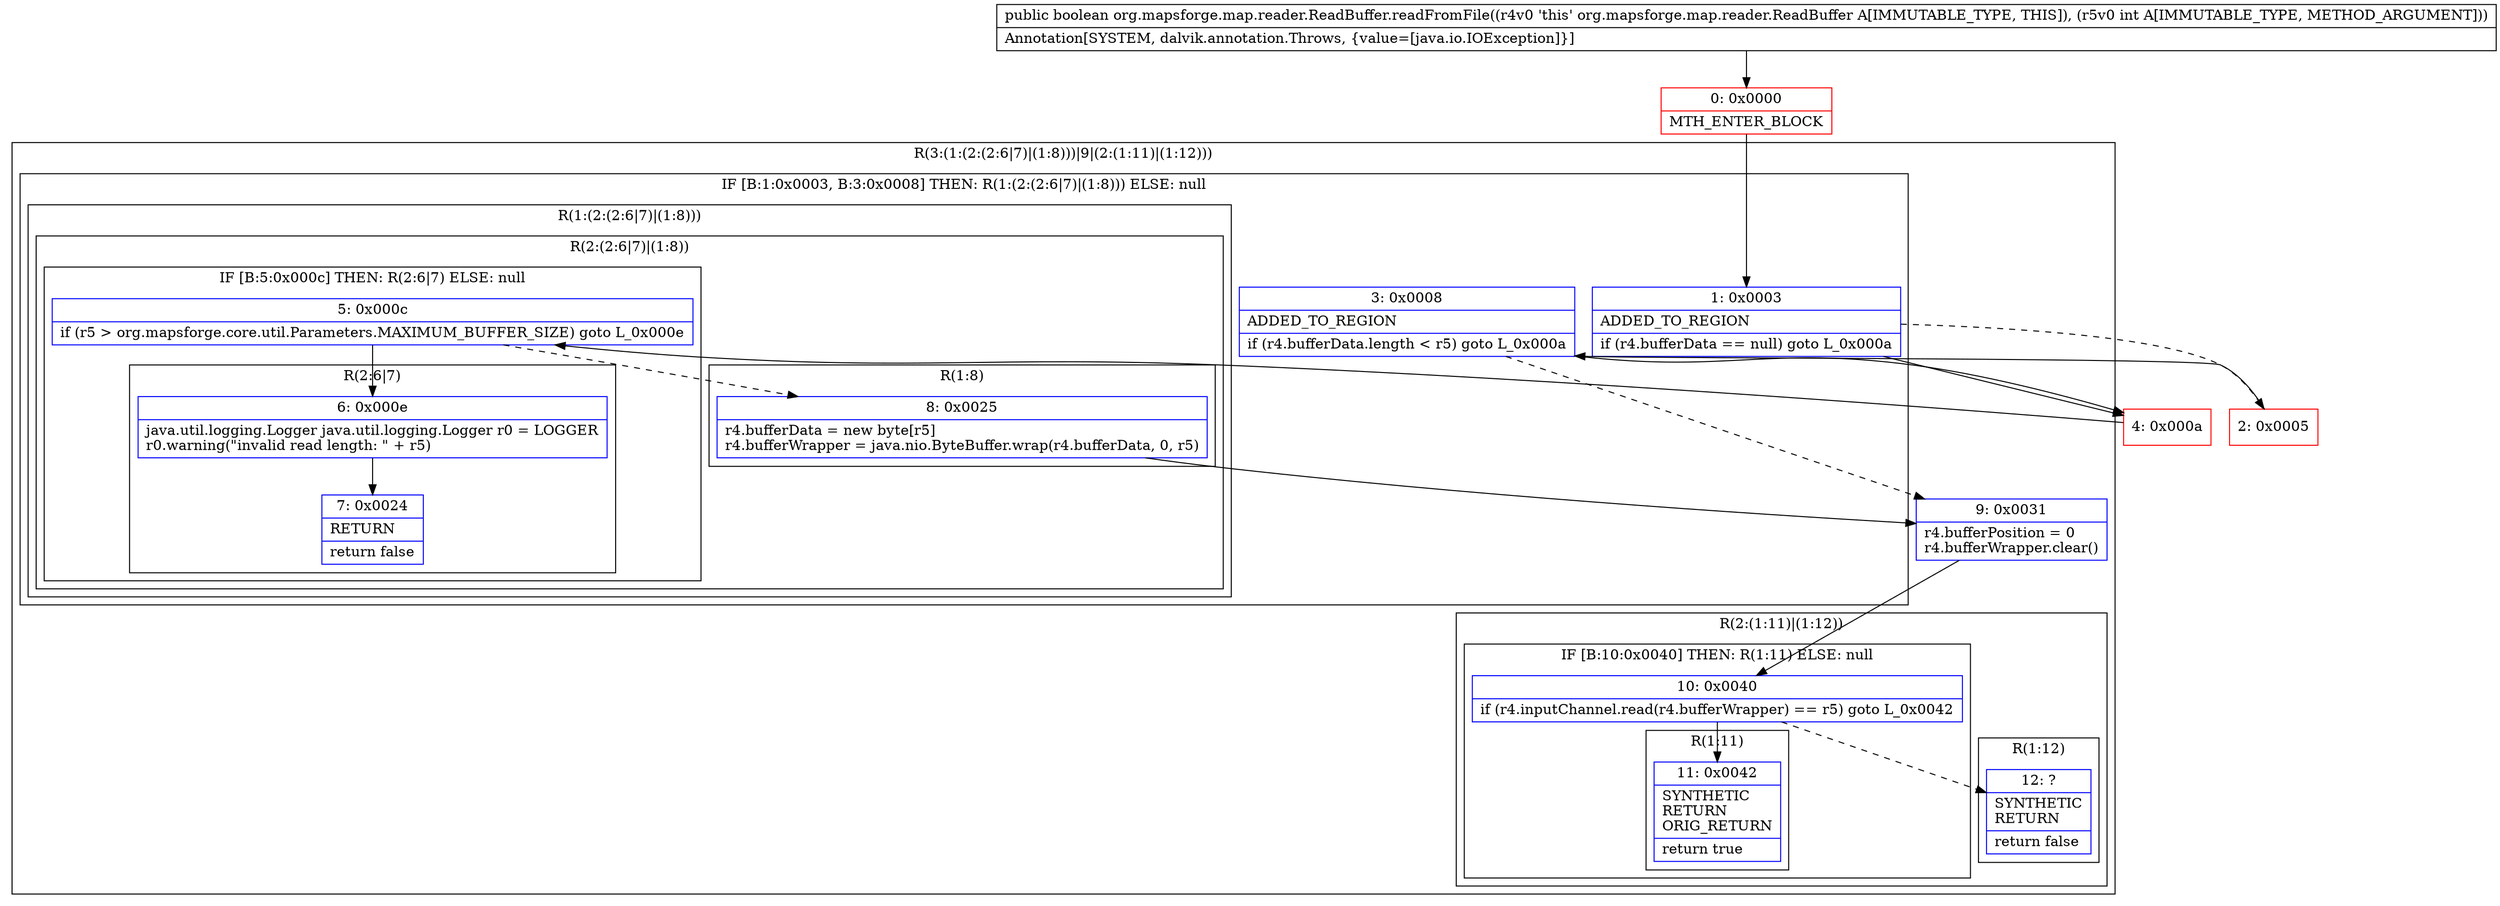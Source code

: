 digraph "CFG fororg.mapsforge.map.reader.ReadBuffer.readFromFile(I)Z" {
subgraph cluster_Region_1750205331 {
label = "R(3:(1:(2:(2:6|7)|(1:8)))|9|(2:(1:11)|(1:12)))";
node [shape=record,color=blue];
subgraph cluster_IfRegion_1484153727 {
label = "IF [B:1:0x0003, B:3:0x0008] THEN: R(1:(2:(2:6|7)|(1:8))) ELSE: null";
node [shape=record,color=blue];
Node_1 [shape=record,label="{1\:\ 0x0003|ADDED_TO_REGION\l|if (r4.bufferData == null) goto L_0x000a\l}"];
Node_3 [shape=record,label="{3\:\ 0x0008|ADDED_TO_REGION\l|if (r4.bufferData.length \< r5) goto L_0x000a\l}"];
subgraph cluster_Region_1625052167 {
label = "R(1:(2:(2:6|7)|(1:8)))";
node [shape=record,color=blue];
subgraph cluster_Region_1375497222 {
label = "R(2:(2:6|7)|(1:8))";
node [shape=record,color=blue];
subgraph cluster_IfRegion_701150001 {
label = "IF [B:5:0x000c] THEN: R(2:6|7) ELSE: null";
node [shape=record,color=blue];
Node_5 [shape=record,label="{5\:\ 0x000c|if (r5 \> org.mapsforge.core.util.Parameters.MAXIMUM_BUFFER_SIZE) goto L_0x000e\l}"];
subgraph cluster_Region_1231209895 {
label = "R(2:6|7)";
node [shape=record,color=blue];
Node_6 [shape=record,label="{6\:\ 0x000e|java.util.logging.Logger java.util.logging.Logger r0 = LOGGER\lr0.warning(\"invalid read length: \" + r5)\l}"];
Node_7 [shape=record,label="{7\:\ 0x0024|RETURN\l|return false\l}"];
}
}
subgraph cluster_Region_1120682220 {
label = "R(1:8)";
node [shape=record,color=blue];
Node_8 [shape=record,label="{8\:\ 0x0025|r4.bufferData = new byte[r5]\lr4.bufferWrapper = java.nio.ByteBuffer.wrap(r4.bufferData, 0, r5)\l}"];
}
}
}
}
Node_9 [shape=record,label="{9\:\ 0x0031|r4.bufferPosition = 0\lr4.bufferWrapper.clear()\l}"];
subgraph cluster_Region_1085429982 {
label = "R(2:(1:11)|(1:12))";
node [shape=record,color=blue];
subgraph cluster_IfRegion_1922863250 {
label = "IF [B:10:0x0040] THEN: R(1:11) ELSE: null";
node [shape=record,color=blue];
Node_10 [shape=record,label="{10\:\ 0x0040|if (r4.inputChannel.read(r4.bufferWrapper) == r5) goto L_0x0042\l}"];
subgraph cluster_Region_246671051 {
label = "R(1:11)";
node [shape=record,color=blue];
Node_11 [shape=record,label="{11\:\ 0x0042|SYNTHETIC\lRETURN\lORIG_RETURN\l|return true\l}"];
}
}
subgraph cluster_Region_777526481 {
label = "R(1:12)";
node [shape=record,color=blue];
Node_12 [shape=record,label="{12\:\ ?|SYNTHETIC\lRETURN\l|return false\l}"];
}
}
}
Node_0 [shape=record,color=red,label="{0\:\ 0x0000|MTH_ENTER_BLOCK\l}"];
Node_2 [shape=record,color=red,label="{2\:\ 0x0005}"];
Node_4 [shape=record,color=red,label="{4\:\ 0x000a}"];
MethodNode[shape=record,label="{public boolean org.mapsforge.map.reader.ReadBuffer.readFromFile((r4v0 'this' org.mapsforge.map.reader.ReadBuffer A[IMMUTABLE_TYPE, THIS]), (r5v0 int A[IMMUTABLE_TYPE, METHOD_ARGUMENT]))  | Annotation[SYSTEM, dalvik.annotation.Throws, \{value=[java.io.IOException]\}]\l}"];
MethodNode -> Node_0;
Node_1 -> Node_2[style=dashed];
Node_1 -> Node_4;
Node_3 -> Node_4;
Node_3 -> Node_9[style=dashed];
Node_5 -> Node_6;
Node_5 -> Node_8[style=dashed];
Node_6 -> Node_7;
Node_8 -> Node_9;
Node_9 -> Node_10;
Node_10 -> Node_11;
Node_10 -> Node_12[style=dashed];
Node_0 -> Node_1;
Node_2 -> Node_3;
Node_4 -> Node_5;
}

